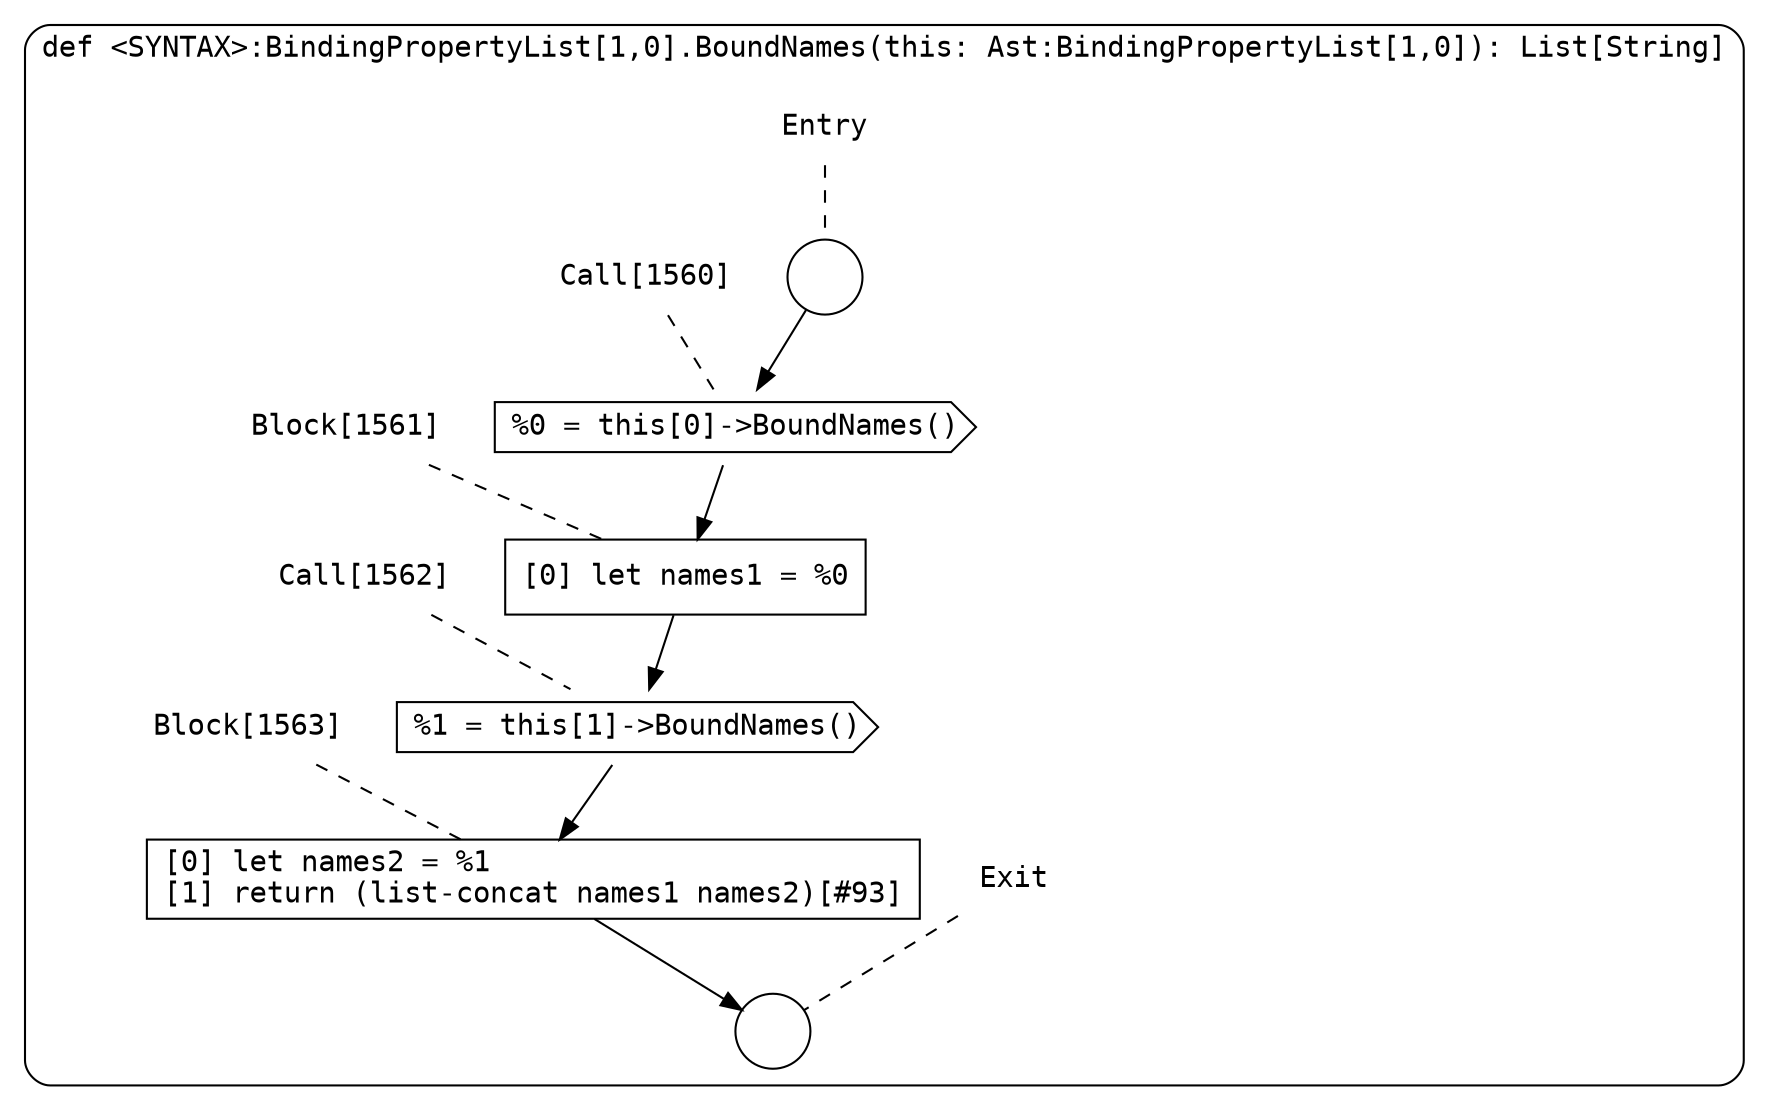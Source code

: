 digraph {
  graph [fontname = "Consolas"]
  node [fontname = "Consolas"]
  edge [fontname = "Consolas"]
  subgraph cluster195 {
    label = "def <SYNTAX>:BindingPropertyList[1,0].BoundNames(this: Ast:BindingPropertyList[1,0]): List[String]"
    style = rounded
    cluster195_entry_name [shape=none, label=<<font color="black">Entry</font>>]
    cluster195_entry_name -> cluster195_entry [arrowhead=none, color="black", style=dashed]
    cluster195_entry [shape=circle label=" " color="black" fillcolor="white" style=filled]
    cluster195_entry -> node1560 [color="black"]
    cluster195_exit_name [shape=none, label=<<font color="black">Exit</font>>]
    cluster195_exit_name -> cluster195_exit [arrowhead=none, color="black", style=dashed]
    cluster195_exit [shape=circle label=" " color="black" fillcolor="white" style=filled]
    node1560_name [shape=none, label=<<font color="black">Call[1560]</font>>]
    node1560_name -> node1560 [arrowhead=none, color="black", style=dashed]
    node1560 [shape=cds, label=<<font color="black">%0 = this[0]-&gt;BoundNames()</font>> color="black" fillcolor="white", style=filled]
    node1560 -> node1561 [color="black"]
    node1561_name [shape=none, label=<<font color="black">Block[1561]</font>>]
    node1561_name -> node1561 [arrowhead=none, color="black", style=dashed]
    node1561 [shape=box, label=<<font color="black">[0] let names1 = %0<BR ALIGN="LEFT"/></font>> color="black" fillcolor="white", style=filled]
    node1561 -> node1562 [color="black"]
    node1562_name [shape=none, label=<<font color="black">Call[1562]</font>>]
    node1562_name -> node1562 [arrowhead=none, color="black", style=dashed]
    node1562 [shape=cds, label=<<font color="black">%1 = this[1]-&gt;BoundNames()</font>> color="black" fillcolor="white", style=filled]
    node1562 -> node1563 [color="black"]
    node1563_name [shape=none, label=<<font color="black">Block[1563]</font>>]
    node1563_name -> node1563 [arrowhead=none, color="black", style=dashed]
    node1563 [shape=box, label=<<font color="black">[0] let names2 = %1<BR ALIGN="LEFT"/>[1] return (list-concat names1 names2)[#93]<BR ALIGN="LEFT"/></font>> color="black" fillcolor="white", style=filled]
    node1563 -> cluster195_exit [color="black"]
  }
}